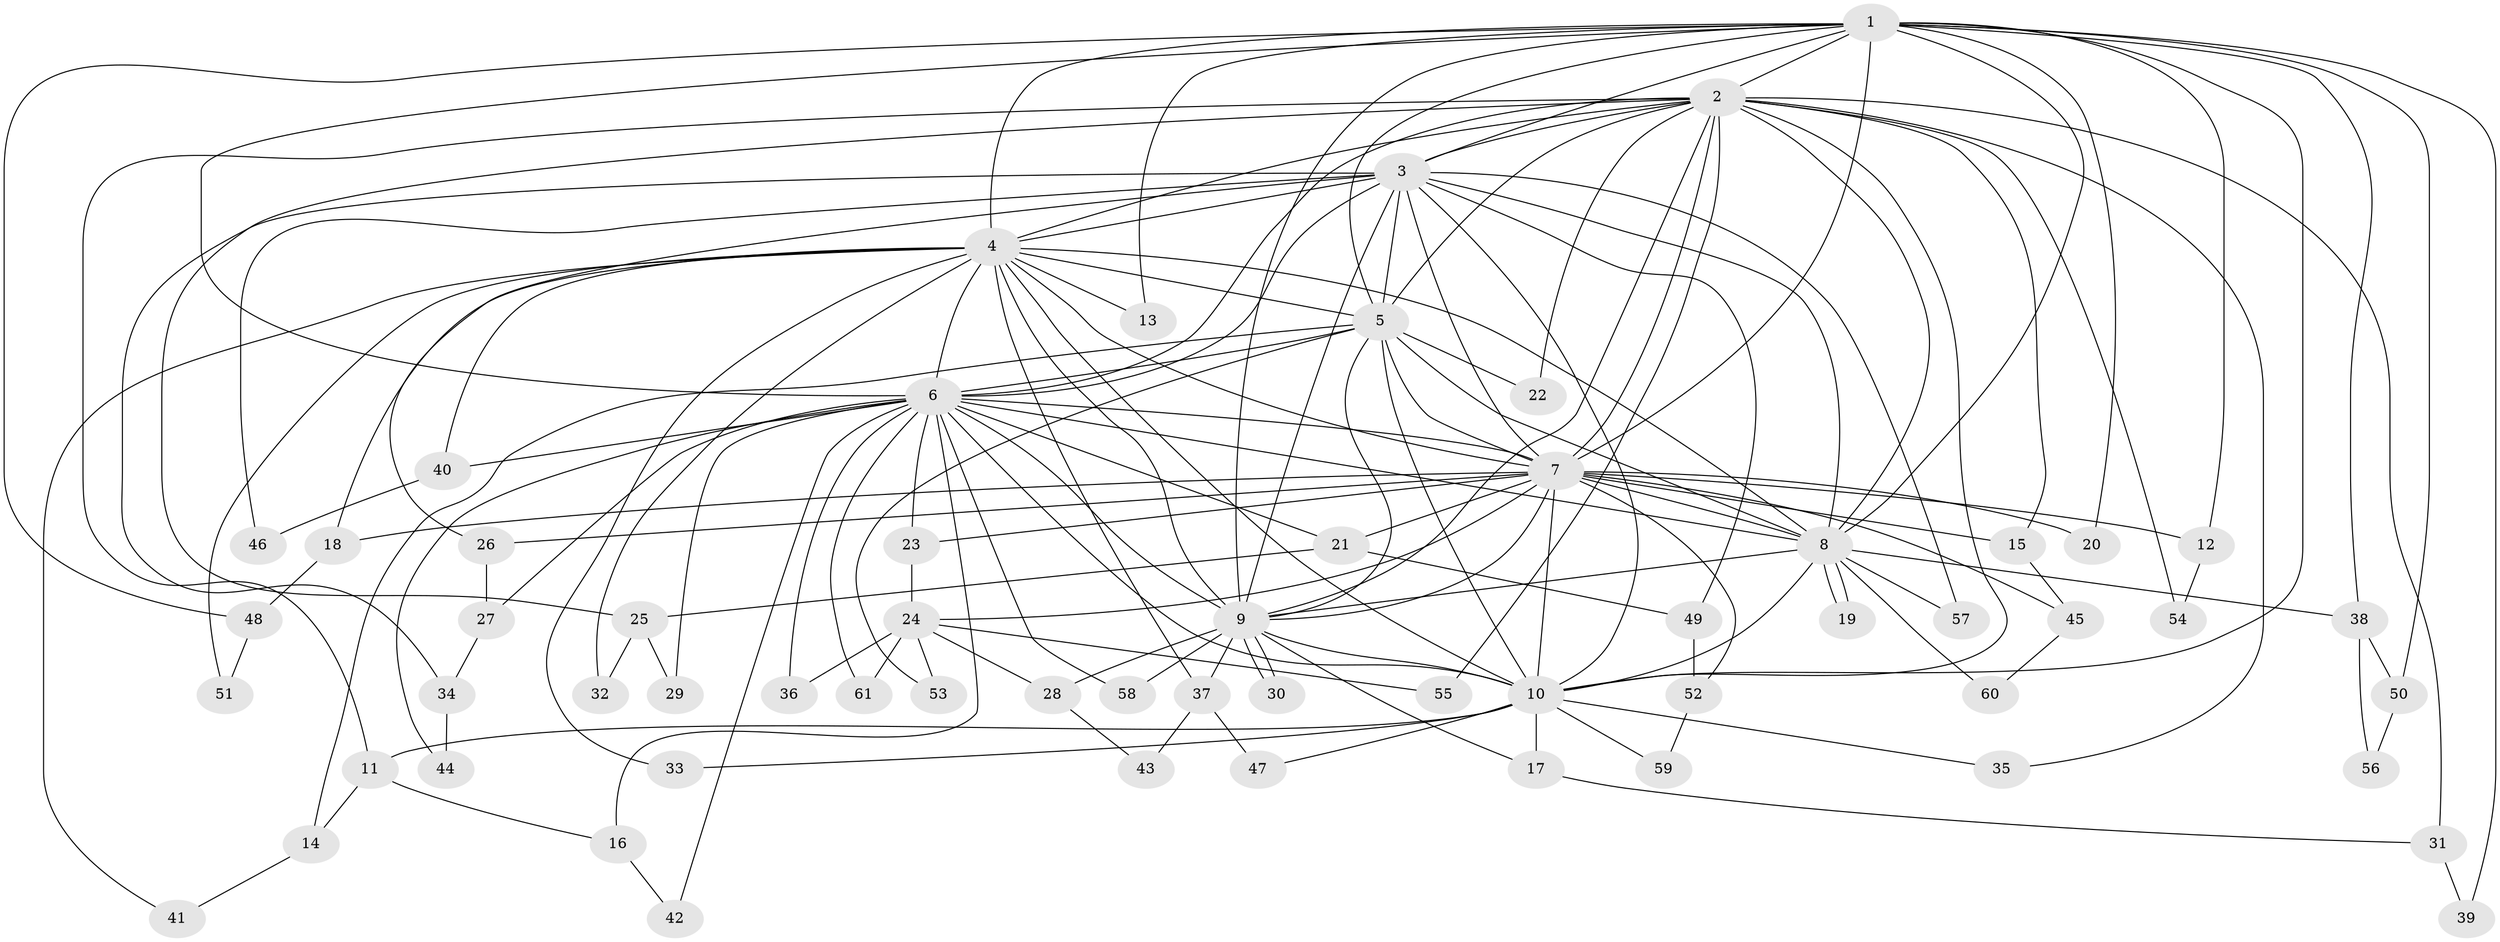 // Generated by graph-tools (version 1.1) at 2025/49/03/09/25 03:49:33]
// undirected, 61 vertices, 147 edges
graph export_dot {
graph [start="1"]
  node [color=gray90,style=filled];
  1;
  2;
  3;
  4;
  5;
  6;
  7;
  8;
  9;
  10;
  11;
  12;
  13;
  14;
  15;
  16;
  17;
  18;
  19;
  20;
  21;
  22;
  23;
  24;
  25;
  26;
  27;
  28;
  29;
  30;
  31;
  32;
  33;
  34;
  35;
  36;
  37;
  38;
  39;
  40;
  41;
  42;
  43;
  44;
  45;
  46;
  47;
  48;
  49;
  50;
  51;
  52;
  53;
  54;
  55;
  56;
  57;
  58;
  59;
  60;
  61;
  1 -- 2;
  1 -- 3;
  1 -- 4;
  1 -- 5;
  1 -- 6;
  1 -- 7;
  1 -- 8;
  1 -- 9;
  1 -- 10;
  1 -- 12;
  1 -- 13;
  1 -- 20;
  1 -- 38;
  1 -- 39;
  1 -- 48;
  1 -- 50;
  2 -- 3;
  2 -- 4;
  2 -- 5;
  2 -- 6;
  2 -- 7;
  2 -- 8;
  2 -- 9;
  2 -- 10;
  2 -- 11;
  2 -- 15;
  2 -- 22;
  2 -- 25;
  2 -- 31;
  2 -- 35;
  2 -- 54;
  2 -- 55;
  3 -- 4;
  3 -- 5;
  3 -- 6;
  3 -- 7;
  3 -- 8;
  3 -- 9;
  3 -- 10;
  3 -- 26;
  3 -- 34;
  3 -- 46;
  3 -- 49;
  3 -- 57;
  4 -- 5;
  4 -- 6;
  4 -- 7;
  4 -- 8;
  4 -- 9;
  4 -- 10;
  4 -- 13;
  4 -- 18;
  4 -- 32;
  4 -- 33;
  4 -- 37;
  4 -- 40;
  4 -- 41;
  4 -- 51;
  5 -- 6;
  5 -- 7;
  5 -- 8;
  5 -- 9;
  5 -- 10;
  5 -- 14;
  5 -- 22;
  5 -- 53;
  6 -- 7;
  6 -- 8;
  6 -- 9;
  6 -- 10;
  6 -- 16;
  6 -- 21;
  6 -- 23;
  6 -- 27;
  6 -- 29;
  6 -- 36;
  6 -- 40;
  6 -- 42;
  6 -- 44;
  6 -- 58;
  6 -- 61;
  7 -- 8;
  7 -- 9;
  7 -- 10;
  7 -- 12;
  7 -- 15;
  7 -- 18;
  7 -- 20;
  7 -- 21;
  7 -- 23;
  7 -- 24;
  7 -- 26;
  7 -- 45;
  7 -- 52;
  8 -- 9;
  8 -- 10;
  8 -- 19;
  8 -- 19;
  8 -- 38;
  8 -- 57;
  8 -- 60;
  9 -- 10;
  9 -- 17;
  9 -- 28;
  9 -- 30;
  9 -- 30;
  9 -- 37;
  9 -- 58;
  10 -- 11;
  10 -- 17;
  10 -- 33;
  10 -- 35;
  10 -- 47;
  10 -- 59;
  11 -- 14;
  11 -- 16;
  12 -- 54;
  14 -- 41;
  15 -- 45;
  16 -- 42;
  17 -- 31;
  18 -- 48;
  21 -- 25;
  21 -- 49;
  23 -- 24;
  24 -- 28;
  24 -- 36;
  24 -- 53;
  24 -- 55;
  24 -- 61;
  25 -- 29;
  25 -- 32;
  26 -- 27;
  27 -- 34;
  28 -- 43;
  31 -- 39;
  34 -- 44;
  37 -- 43;
  37 -- 47;
  38 -- 50;
  38 -- 56;
  40 -- 46;
  45 -- 60;
  48 -- 51;
  49 -- 52;
  50 -- 56;
  52 -- 59;
}
